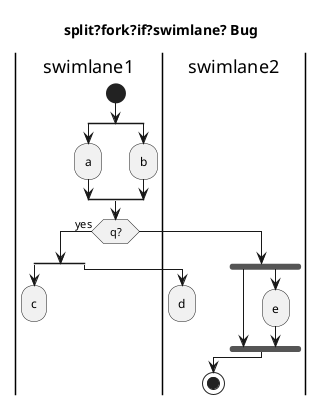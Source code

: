 {
  "sha1": "8mr0n7msoh7kk8zyyvyiix6lmq8433",
  "insertion": {
    "when": "2024-05-30T20:48:21.462Z",
    "url": "https://forum.plantuml.net/10017/split-fork-if-swimlane-bug",
    "user": "plantuml@gmail.com"
  }
}
@startuml
title split?fork?if?swimlane? Bug

|swimlane1|
start
split
  :a;
split again
  :b;
end split

|swimlane1|
if(q?) then (yes)
|swimlane1|
  split
    :c;
    detach
|swimlane2|
  split again
    :d;
    detach
  end split
|swimlane1|
else
|swimlane2|
  fork
  fork again
    :e;
  end fork
endif

stop
@enduml
